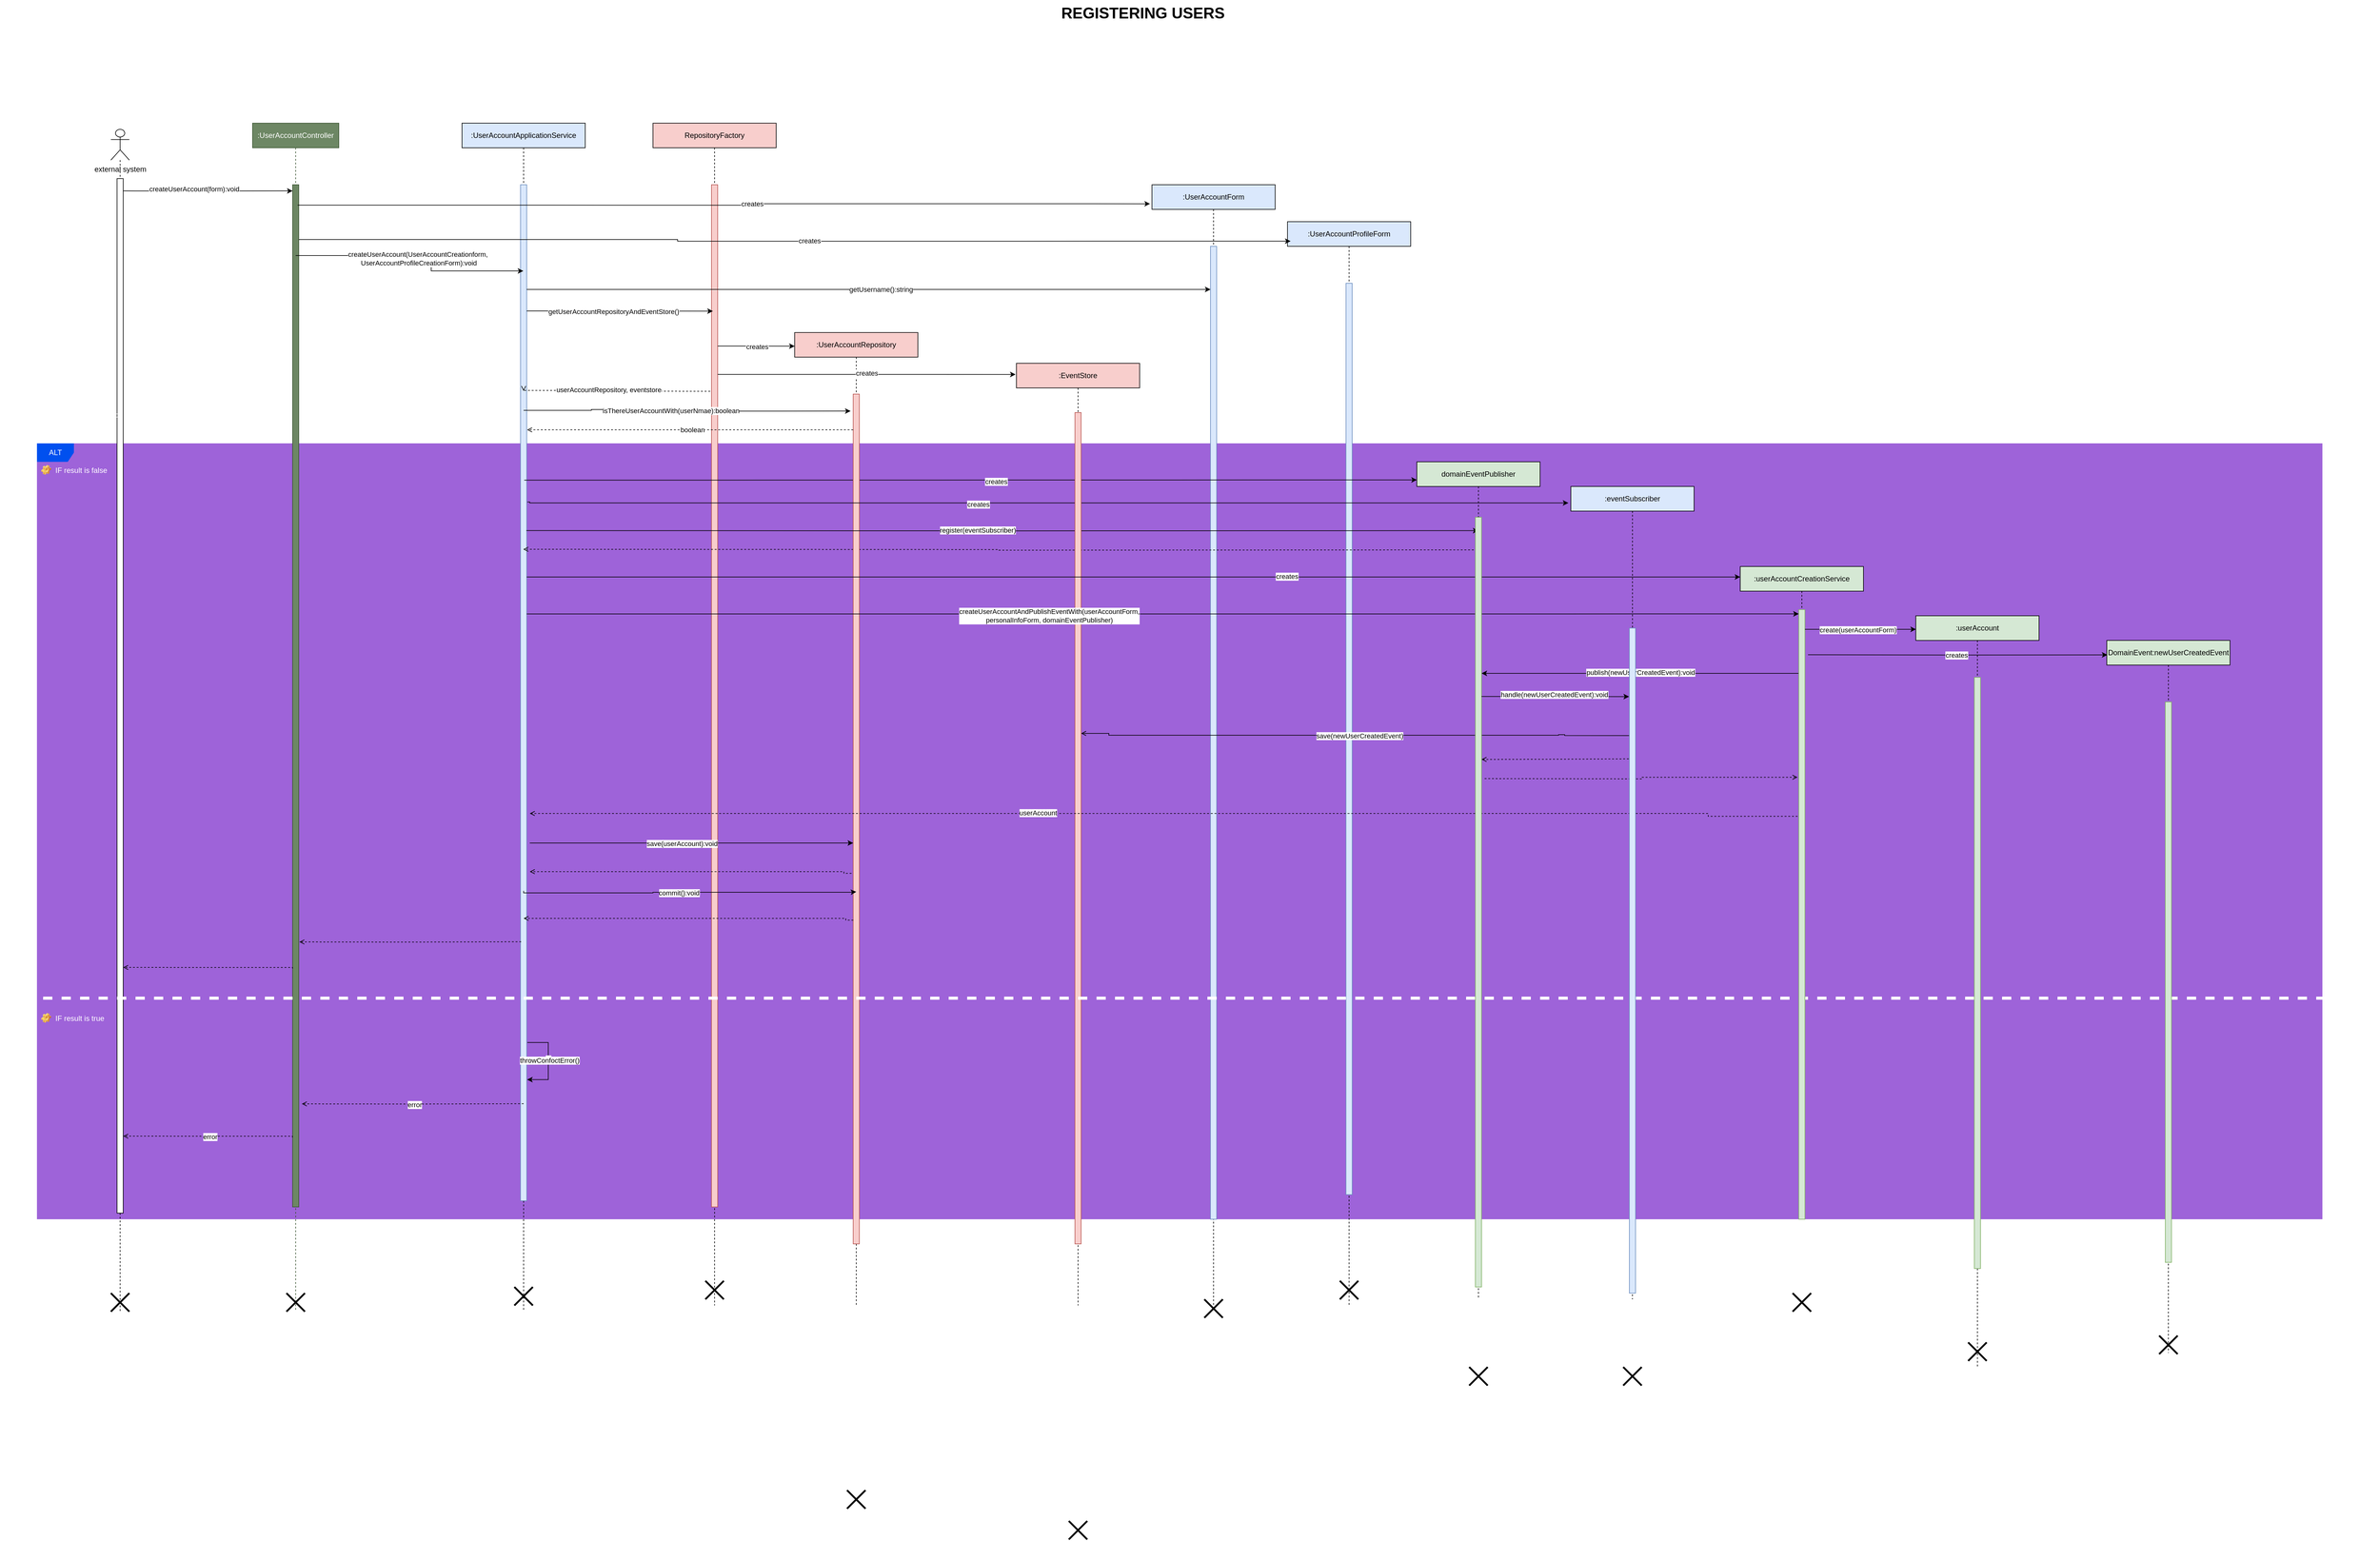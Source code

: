 <mxfile version="24.7.7">
  <diagram name="Page-1" id="2YBvvXClWsGukQMizWep">
    <mxGraphModel dx="1285" dy="1734" grid="1" gridSize="10" guides="1" tooltips="1" connect="1" arrows="1" fold="1" page="1" pageScale="1" pageWidth="850" pageHeight="1100" math="0" shadow="0">
      <root>
        <mxCell id="0" />
        <mxCell id="1" parent="0" />
        <mxCell id="EfZ5ia9oF0YRaJpPhBu--35" value="ALT" style="shape=umlFrame;whiteSpace=wrap;html=1;pointerEvents=0;fillColor=#0050ef;fontColor=#ffffff;strokeColor=none;swimlaneFillColor=#9e63d9;gradientColor=none;" vertex="1" parent="1">
          <mxGeometry x="110" y="560" width="3710" height="1260" as="geometry" />
        </mxCell>
        <mxCell id="vAnZ-FL5wsYkbNKWijkx-5" value="RepositoryFactory" style="shape=umlLifeline;perimeter=lifelinePerimeter;whiteSpace=wrap;html=1;container=1;dropTarget=0;collapsible=0;recursiveResize=0;outlineConnect=0;portConstraint=eastwest;newEdgeStyle={&quot;curved&quot;:0,&quot;rounded&quot;:0};fillColor=#f8cecc;strokeColor=#000000;" parent="1" vertex="1">
          <mxGeometry x="1110" y="40" width="200" height="1920" as="geometry" />
        </mxCell>
        <mxCell id="vAnZ-FL5wsYkbNKWijkx-6" value="" style="html=1;points=[[0,0,0,0,5],[0,1,0,0,-5],[1,0,0,0,5],[1,1,0,0,-5]];perimeter=orthogonalPerimeter;outlineConnect=0;targetShapes=umlLifeline;portConstraint=eastwest;newEdgeStyle={&quot;curved&quot;:0,&quot;rounded&quot;:0};fillColor=#f8cecc;strokeColor=#b85450;" parent="vAnZ-FL5wsYkbNKWijkx-5" vertex="1">
          <mxGeometry x="95" y="100" width="10" height="1660" as="geometry" />
        </mxCell>
        <mxCell id="t-fwkB02aY1UNHuEOvj0-25" value="" style="shape=umlDestroy;whiteSpace=wrap;html=1;strokeWidth=3;targetShapes=umlLifeline;" parent="vAnZ-FL5wsYkbNKWijkx-5" vertex="1">
          <mxGeometry x="85" y="1880" width="30" height="30" as="geometry" />
        </mxCell>
        <mxCell id="vAnZ-FL5wsYkbNKWijkx-7" value="" style="shape=umlLifeline;perimeter=lifelinePerimeter;whiteSpace=wrap;html=1;container=1;dropTarget=0;collapsible=0;recursiveResize=0;outlineConnect=0;portConstraint=eastwest;newEdgeStyle={&quot;curved&quot;:0,&quot;rounded&quot;:0};participant=umlActor;size=50;" parent="1" vertex="1">
          <mxGeometry x="230" y="50" width="30" height="1920" as="geometry" />
        </mxCell>
        <mxCell id="vAnZ-FL5wsYkbNKWijkx-8" value="" style="html=1;points=[[0,0,0,0,5],[0,1,0,0,-5],[1,0,0,0,5],[1,1,0,0,-5]];perimeter=orthogonalPerimeter;outlineConnect=0;targetShapes=umlLifeline;portConstraint=eastwest;newEdgeStyle={&quot;curved&quot;:0,&quot;rounded&quot;:0};" parent="vAnZ-FL5wsYkbNKWijkx-7" vertex="1">
          <mxGeometry x="10" y="80" width="10" height="1680" as="geometry" />
        </mxCell>
        <mxCell id="vAnZ-FL5wsYkbNKWijkx-9" value="" style="shape=umlDestroy;whiteSpace=wrap;html=1;strokeWidth=3;targetShapes=umlLifeline;" parent="vAnZ-FL5wsYkbNKWijkx-7" vertex="1">
          <mxGeometry y="1890" width="30" height="30" as="geometry" />
        </mxCell>
        <mxCell id="vAnZ-FL5wsYkbNKWijkx-10" value=":UserAccountController" style="shape=umlLifeline;perimeter=lifelinePerimeter;whiteSpace=wrap;html=1;container=1;dropTarget=0;collapsible=0;recursiveResize=0;outlineConnect=0;portConstraint=eastwest;newEdgeStyle={&quot;curved&quot;:0,&quot;rounded&quot;:0};fillColor=#6d8764;strokeColor=#3A5431;fontColor=#ffffff;" parent="1" vertex="1">
          <mxGeometry x="460" y="40" width="140" height="1930" as="geometry" />
        </mxCell>
        <mxCell id="vAnZ-FL5wsYkbNKWijkx-11" value="" style="html=1;points=[[0,0,0,0,5],[0,1,0,0,-5],[1,0,0,0,5],[1,1,0,0,-5]];perimeter=orthogonalPerimeter;outlineConnect=0;targetShapes=umlLifeline;portConstraint=eastwest;newEdgeStyle={&quot;curved&quot;:0,&quot;rounded&quot;:0};fillColor=#6d8764;strokeColor=#3A5431;fontColor=#ffffff;" parent="vAnZ-FL5wsYkbNKWijkx-10" vertex="1">
          <mxGeometry x="65" y="100" width="10" height="1660" as="geometry" />
        </mxCell>
        <mxCell id="t-fwkB02aY1UNHuEOvj0-21" value="" style="shape=umlDestroy;whiteSpace=wrap;html=1;strokeWidth=3;targetShapes=umlLifeline;" parent="vAnZ-FL5wsYkbNKWijkx-10" vertex="1">
          <mxGeometry x="55" y="1900" width="30" height="30" as="geometry" />
        </mxCell>
        <mxCell id="vAnZ-FL5wsYkbNKWijkx-12" style="edgeStyle=orthogonalEdgeStyle;rounded=0;orthogonalLoop=1;jettySize=auto;html=1;curved=0;" parent="1" edge="1">
          <mxGeometry relative="1" as="geometry">
            <Array as="points">
              <mxPoint x="270" y="150" />
              <mxPoint x="270" y="150" />
            </Array>
            <mxPoint x="250" y="150.059" as="sourcePoint" />
            <mxPoint x="525" y="150.059" as="targetPoint" />
          </mxGeometry>
        </mxCell>
        <mxCell id="vAnZ-FL5wsYkbNKWijkx-13" value="createUserAccount(form):void" style="edgeLabel;html=1;align=center;verticalAlign=middle;resizable=0;points=[];" parent="vAnZ-FL5wsYkbNKWijkx-12" connectable="0" vertex="1">
          <mxGeometry x="-0.165" y="3" relative="1" as="geometry">
            <mxPoint as="offset" />
          </mxGeometry>
        </mxCell>
        <mxCell id="vAnZ-FL5wsYkbNKWijkx-14" value="external system" style="text;html=1;align=center;verticalAlign=middle;resizable=0;points=[];autosize=1;strokeColor=none;fillColor=none;" parent="1" vertex="1">
          <mxGeometry x="190" y="100" width="110" height="30" as="geometry" />
        </mxCell>
        <mxCell id="vAnZ-FL5wsYkbNKWijkx-29" value=":UserAccountForm" style="shape=umlLifeline;perimeter=lifelinePerimeter;whiteSpace=wrap;html=1;container=1;dropTarget=0;collapsible=0;recursiveResize=0;outlineConnect=0;portConstraint=eastwest;newEdgeStyle={&quot;curved&quot;:0,&quot;rounded&quot;:0};fillColor=#dae8fc;strokeColor=#000000;" parent="1" vertex="1">
          <mxGeometry x="1920" y="140" width="200" height="1820" as="geometry" />
        </mxCell>
        <mxCell id="vAnZ-FL5wsYkbNKWijkx-30" value="" style="html=1;points=[[0,0,0,0,5],[0,1,0,0,-5],[1,0,0,0,5],[1,1,0,0,-5]];perimeter=orthogonalPerimeter;outlineConnect=0;targetShapes=umlLifeline;portConstraint=eastwest;newEdgeStyle={&quot;curved&quot;:0,&quot;rounded&quot;:0};fillColor=#dae8fc;strokeColor=#6c8ebf;" parent="vAnZ-FL5wsYkbNKWijkx-29" vertex="1">
          <mxGeometry x="95" y="100" width="10" height="1580" as="geometry" />
        </mxCell>
        <mxCell id="t-fwkB02aY1UNHuEOvj0-22" value="" style="shape=umlDestroy;whiteSpace=wrap;html=1;strokeWidth=3;targetShapes=umlLifeline;" parent="vAnZ-FL5wsYkbNKWijkx-29" vertex="1">
          <mxGeometry x="85" y="1810" width="30" height="30" as="geometry" />
        </mxCell>
        <mxCell id="vAnZ-FL5wsYkbNKWijkx-31" value=":UserAccountApplicationService" style="shape=umlLifeline;perimeter=lifelinePerimeter;whiteSpace=wrap;html=1;container=1;dropTarget=0;collapsible=0;recursiveResize=0;outlineConnect=0;portConstraint=eastwest;newEdgeStyle={&quot;curved&quot;:0,&quot;rounded&quot;:0};fillColor=#dae8fc;strokeColor=#000000;" parent="1" vertex="1">
          <mxGeometry x="800" y="40" width="200" height="1930" as="geometry" />
        </mxCell>
        <mxCell id="vAnZ-FL5wsYkbNKWijkx-32" value="" style="html=1;points=[[0,0,0,0,5],[0,1,0,0,-5],[1,0,0,0,5],[1,1,0,0,-5]];perimeter=orthogonalPerimeter;outlineConnect=0;targetShapes=umlLifeline;portConstraint=eastwest;newEdgeStyle={&quot;curved&quot;:0,&quot;rounded&quot;:0};fillColor=#dae8fc;strokeColor=#6c8ebf;" parent="vAnZ-FL5wsYkbNKWijkx-31" vertex="1">
          <mxGeometry x="95" y="100" width="10" height="1650" as="geometry" />
        </mxCell>
        <mxCell id="-0hkEy1Hxc49sj2pGJvD-28" style="edgeStyle=orthogonalEdgeStyle;rounded=0;orthogonalLoop=1;jettySize=auto;html=1;curved=0;entryX=1.064;entryY=0.828;entryDx=0;entryDy=0;entryPerimeter=0;" parent="vAnZ-FL5wsYkbNKWijkx-31" edge="1">
          <mxGeometry relative="1" as="geometry">
            <Array as="points">
              <mxPoint x="140" y="1493" />
              <mxPoint x="140" y="1553" />
            </Array>
            <mxPoint x="106" y="1493" as="sourcePoint" />
            <mxPoint x="105.64" y="1553.2" as="targetPoint" />
          </mxGeometry>
        </mxCell>
        <mxCell id="-0hkEy1Hxc49sj2pGJvD-29" value="th" style="edgeLabel;html=1;align=center;verticalAlign=middle;resizable=0;points=[];" parent="-0hkEy1Hxc49sj2pGJvD-28" connectable="0" vertex="1">
          <mxGeometry x="-0.051" relative="1" as="geometry">
            <mxPoint as="offset" />
          </mxGeometry>
        </mxCell>
        <mxCell id="-0hkEy1Hxc49sj2pGJvD-30" value="throwConfoctError()" style="edgeLabel;html=1;align=center;verticalAlign=middle;resizable=0;points=[];" parent="-0hkEy1Hxc49sj2pGJvD-28" connectable="0" vertex="1">
          <mxGeometry x="-0.025" y="2" relative="1" as="geometry">
            <mxPoint as="offset" />
          </mxGeometry>
        </mxCell>
        <mxCell id="t-fwkB02aY1UNHuEOvj0-26" value="" style="shape=umlDestroy;whiteSpace=wrap;html=1;strokeWidth=3;targetShapes=umlLifeline;" parent="vAnZ-FL5wsYkbNKWijkx-31" vertex="1">
          <mxGeometry x="85" y="1890" width="30" height="30" as="geometry" />
        </mxCell>
        <mxCell id="YY9x1Kv6m4PW0GLoKf8L-1" style="edgeStyle=orthogonalEdgeStyle;rounded=0;orthogonalLoop=1;jettySize=auto;html=1;curved=0;entryX=-0.016;entryY=0.017;entryDx=0;entryDy=0;entryPerimeter=0;exitX=0.523;exitY=0.069;exitDx=0;exitDy=0;exitPerimeter=0;" parent="1" source="vAnZ-FL5wsYkbNKWijkx-10" target="vAnZ-FL5wsYkbNKWijkx-29" edge="1">
          <mxGeometry relative="1" as="geometry">
            <Array as="points" />
          </mxGeometry>
        </mxCell>
        <mxCell id="YY9x1Kv6m4PW0GLoKf8L-2" value="creates" style="edgeLabel;html=1;align=center;verticalAlign=middle;resizable=0;points=[];" parent="YY9x1Kv6m4PW0GLoKf8L-1" connectable="0" vertex="1">
          <mxGeometry x="0.068" relative="1" as="geometry">
            <mxPoint as="offset" />
          </mxGeometry>
        </mxCell>
        <mxCell id="YY9x1Kv6m4PW0GLoKf8L-26" value=":UserAccountProfileForm" style="shape=umlLifeline;perimeter=lifelinePerimeter;whiteSpace=wrap;html=1;container=1;dropTarget=0;collapsible=0;recursiveResize=0;outlineConnect=0;portConstraint=eastwest;newEdgeStyle={&quot;curved&quot;:0,&quot;rounded&quot;:0};fillColor=#dae8fc;strokeColor=#000000;" parent="1" vertex="1">
          <mxGeometry x="2140" y="200" width="200" height="1760" as="geometry" />
        </mxCell>
        <mxCell id="YY9x1Kv6m4PW0GLoKf8L-27" value="" style="html=1;points=[[0,0,0,0,5],[0,1,0,0,-5],[1,0,0,0,5],[1,1,0,0,-5]];perimeter=orthogonalPerimeter;outlineConnect=0;targetShapes=umlLifeline;portConstraint=eastwest;newEdgeStyle={&quot;curved&quot;:0,&quot;rounded&quot;:0};fillColor=#dae8fc;strokeColor=#6c8ebf;" parent="YY9x1Kv6m4PW0GLoKf8L-26" vertex="1">
          <mxGeometry x="95" y="100" width="10" height="1480" as="geometry" />
        </mxCell>
        <mxCell id="t-fwkB02aY1UNHuEOvj0-27" value="" style="shape=umlDestroy;whiteSpace=wrap;html=1;strokeWidth=3;targetShapes=umlLifeline;" parent="YY9x1Kv6m4PW0GLoKf8L-26" vertex="1">
          <mxGeometry x="85" y="1720" width="30" height="30" as="geometry" />
        </mxCell>
        <mxCell id="vAnZ-FL5wsYkbNKWijkx-17" style="edgeStyle=orthogonalEdgeStyle;rounded=0;orthogonalLoop=1;jettySize=auto;html=1;curved=0;" parent="1" source="vAnZ-FL5wsYkbNKWijkx-10" target="vAnZ-FL5wsYkbNKWijkx-31" edge="1">
          <mxGeometry relative="1" as="geometry">
            <mxPoint x="590" y="254.5" as="sourcePoint" />
            <mxPoint x="840" y="254.5" as="targetPoint" />
            <Array as="points">
              <mxPoint x="750" y="255" />
              <mxPoint x="750" y="280" />
            </Array>
          </mxGeometry>
        </mxCell>
        <mxCell id="vAnZ-FL5wsYkbNKWijkx-18" value="Text" style="edgeLabel;html=1;align=center;verticalAlign=middle;resizable=0;points=[];" parent="vAnZ-FL5wsYkbNKWijkx-17" connectable="0" vertex="1">
          <mxGeometry x="-0.015" y="-2" relative="1" as="geometry">
            <mxPoint y="1" as="offset" />
          </mxGeometry>
        </mxCell>
        <mxCell id="vAnZ-FL5wsYkbNKWijkx-19" value="createUserAccount(UserAccountCreationform,&lt;div&gt;&amp;nbsp;UserAccountProfileCreationForm):void&lt;/div&gt;" style="edgeLabel;html=1;align=center;verticalAlign=middle;resizable=0;points=[];" parent="vAnZ-FL5wsYkbNKWijkx-17" connectable="0" vertex="1">
          <mxGeometry y="-5" relative="1" as="geometry">
            <mxPoint as="offset" />
          </mxGeometry>
        </mxCell>
        <mxCell id="vAnZ-FL5wsYkbNKWijkx-22" style="edgeStyle=orthogonalEdgeStyle;rounded=0;orthogonalLoop=1;jettySize=auto;html=1;curved=0;dashed=1;endArrow=open;endFill=0;exitX=-0.214;exitY=0.202;exitDx=0;exitDy=0;exitPerimeter=0;" parent="1" source="vAnZ-FL5wsYkbNKWijkx-6" edge="1">
          <mxGeometry relative="1" as="geometry">
            <mxPoint x="2012.18" y="475.14" as="sourcePoint" />
            <mxPoint x="900" y="475" as="targetPoint" />
            <Array as="points">
              <mxPoint x="1065" y="475" />
              <mxPoint x="900" y="474" />
            </Array>
          </mxGeometry>
        </mxCell>
        <mxCell id="YY9x1Kv6m4PW0GLoKf8L-8" value="userAccountRepository, eventstore" style="edgeLabel;html=1;align=center;verticalAlign=middle;resizable=0;points=[];" parent="vAnZ-FL5wsYkbNKWijkx-22" connectable="0" vertex="1">
          <mxGeometry x="-0.075" y="-1" relative="1" as="geometry">
            <mxPoint x="-25" as="offset" />
          </mxGeometry>
        </mxCell>
        <mxCell id="YY9x1Kv6m4PW0GLoKf8L-28" style="edgeStyle=orthogonalEdgeStyle;rounded=0;orthogonalLoop=1;jettySize=auto;html=1;curved=0;entryX=0.025;entryY=0.018;entryDx=0;entryDy=0;entryPerimeter=0;" parent="1" source="vAnZ-FL5wsYkbNKWijkx-11" target="YY9x1Kv6m4PW0GLoKf8L-26" edge="1">
          <mxGeometry relative="1" as="geometry">
            <Array as="points">
              <mxPoint x="1150" y="229" />
            </Array>
            <mxPoint x="1890" y="230" as="targetPoint" />
          </mxGeometry>
        </mxCell>
        <mxCell id="YY9x1Kv6m4PW0GLoKf8L-29" value="creates" style="edgeLabel;html=1;align=center;verticalAlign=middle;resizable=0;points=[];" parent="YY9x1Kv6m4PW0GLoKf8L-28" connectable="0" vertex="1">
          <mxGeometry x="-0.007" y="1" relative="1" as="geometry">
            <mxPoint x="31" as="offset" />
          </mxGeometry>
        </mxCell>
        <mxCell id="YY9x1Kv6m4PW0GLoKf8L-43" style="edgeStyle=orthogonalEdgeStyle;rounded=0;orthogonalLoop=1;jettySize=auto;html=1;curved=0;exitX=0.6;exitY=0.272;exitDx=0;exitDy=0;exitPerimeter=0;entryX=0;entryY=0.014;entryDx=0;entryDy=0;entryPerimeter=0;" parent="1" edge="1">
          <mxGeometry relative="1" as="geometry">
            <Array as="points">
              <mxPoint x="902" y="620" />
            </Array>
            <mxPoint x="2350.0" y="619.32" as="targetPoint" />
            <mxPoint x="901" y="619.8" as="sourcePoint" />
          </mxGeometry>
        </mxCell>
        <mxCell id="YY9x1Kv6m4PW0GLoKf8L-47" value="creates" style="edgeLabel;html=1;align=center;verticalAlign=middle;resizable=0;points=[];" parent="YY9x1Kv6m4PW0GLoKf8L-43" connectable="0" vertex="1">
          <mxGeometry x="0.058" y="-2" relative="1" as="geometry">
            <mxPoint x="-1" as="offset" />
          </mxGeometry>
        </mxCell>
        <mxCell id="YY9x1Kv6m4PW0GLoKf8L-57" value="&lt;b&gt;&lt;font style=&quot;font-size: 25px;&quot;&gt;REGISTERING USERS&lt;/font&gt;&lt;/b&gt;" style="text;html=1;align=center;verticalAlign=middle;resizable=0;points=[];autosize=1;strokeColor=none;fillColor=none;" parent="1" vertex="1">
          <mxGeometry x="1760" y="-160" width="290" height="40" as="geometry" />
        </mxCell>
        <mxCell id="-0hkEy1Hxc49sj2pGJvD-4" style="edgeStyle=orthogonalEdgeStyle;rounded=0;orthogonalLoop=1;jettySize=auto;html=1;curved=0;dashed=1;endArrow=open;endFill=0;exitX=-0.274;exitY=0.032;exitDx=0;exitDy=0;exitPerimeter=0;" parent="1" edge="1">
          <mxGeometry relative="1" as="geometry">
            <mxPoint x="899.5" y="732" as="targetPoint" />
            <Array as="points" />
            <mxPoint x="2442.26" y="732.96" as="sourcePoint" />
          </mxGeometry>
        </mxCell>
        <mxCell id="-0hkEy1Hxc49sj2pGJvD-7" value=":UserAccountRepository" style="shape=umlLifeline;perimeter=lifelinePerimeter;whiteSpace=wrap;html=1;container=1;dropTarget=0;collapsible=0;recursiveResize=0;outlineConnect=0;portConstraint=eastwest;newEdgeStyle={&quot;curved&quot;:0,&quot;rounded&quot;:0};fillColor=#f8cecc;strokeColor=#000000;" parent="1" vertex="1">
          <mxGeometry x="1340" y="380" width="200" height="1580" as="geometry" />
        </mxCell>
        <mxCell id="-0hkEy1Hxc49sj2pGJvD-8" value="" style="html=1;points=[[0,0,0,0,5],[0,1,0,0,-5],[1,0,0,0,5],[1,1,0,0,-5]];perimeter=orthogonalPerimeter;outlineConnect=0;targetShapes=umlLifeline;portConstraint=eastwest;newEdgeStyle={&quot;curved&quot;:0,&quot;rounded&quot;:0};fillColor=#f8cecc;strokeColor=#b85450;" parent="-0hkEy1Hxc49sj2pGJvD-7" vertex="1">
          <mxGeometry x="95" y="100" width="10" height="1380" as="geometry" />
        </mxCell>
        <mxCell id="t-fwkB02aY1UNHuEOvj0-24" value="" style="shape=umlDestroy;whiteSpace=wrap;html=1;strokeWidth=3;targetShapes=umlLifeline;" parent="-0hkEy1Hxc49sj2pGJvD-7" vertex="1">
          <mxGeometry x="85" y="1880" width="30" height="30" as="geometry" />
        </mxCell>
        <mxCell id="-0hkEy1Hxc49sj2pGJvD-9" style="edgeStyle=orthogonalEdgeStyle;rounded=0;orthogonalLoop=1;jettySize=auto;html=1;curved=0;exitX=1.5;exitY=0.618;exitDx=0;exitDy=0;exitPerimeter=0;" parent="1" edge="1">
          <mxGeometry relative="1" as="geometry">
            <mxPoint x="910" y="1209" as="sourcePoint" />
            <mxPoint x="1435" y="1209" as="targetPoint" />
            <Array as="points">
              <mxPoint x="1435" y="1209" />
            </Array>
          </mxGeometry>
        </mxCell>
        <mxCell id="-0hkEy1Hxc49sj2pGJvD-10" value="save(userAccount):void" style="edgeLabel;html=1;align=center;verticalAlign=middle;resizable=0;points=[];" parent="-0hkEy1Hxc49sj2pGJvD-9" connectable="0" vertex="1">
          <mxGeometry x="-0.059" y="-1" relative="1" as="geometry">
            <mxPoint as="offset" />
          </mxGeometry>
        </mxCell>
        <mxCell id="-0hkEy1Hxc49sj2pGJvD-19" style="edgeStyle=orthogonalEdgeStyle;rounded=0;orthogonalLoop=1;jettySize=auto;html=1;curved=0;entryX=1.5;entryY=0.57;entryDx=0;entryDy=0;entryPerimeter=0;dashed=1;endArrow=open;endFill=0;exitX=-0.274;exitY=0.539;exitDx=0;exitDy=0;exitPerimeter=0;" parent="1" edge="1">
          <mxGeometry relative="1" as="geometry">
            <mxPoint x="1432.26" y="1258.25" as="sourcePoint" />
            <mxPoint x="910" y="1255.5" as="targetPoint" />
            <Array as="points">
              <mxPoint x="1420" y="1258" />
              <mxPoint x="1420" y="1256" />
            </Array>
          </mxGeometry>
        </mxCell>
        <mxCell id="-0hkEy1Hxc49sj2pGJvD-20" style="edgeStyle=orthogonalEdgeStyle;rounded=0;orthogonalLoop=1;jettySize=auto;html=1;curved=0;entryX=0.5;entryY=0.647;entryDx=0;entryDy=0;entryPerimeter=0;exitX=1.5;exitY=0.697;exitDx=0;exitDy=0;exitPerimeter=0;" parent="1" edge="1">
          <mxGeometry relative="1" as="geometry">
            <mxPoint x="900" y="1286.8" as="sourcePoint" />
            <mxPoint x="1440" y="1288.25" as="targetPoint" />
            <Array as="points">
              <mxPoint x="900" y="1290" />
              <mxPoint x="1110" y="1290" />
              <mxPoint x="1110" y="1289" />
              <mxPoint x="1430" y="1289" />
            </Array>
          </mxGeometry>
        </mxCell>
        <mxCell id="-0hkEy1Hxc49sj2pGJvD-21" value="commit():void" style="edgeLabel;html=1;align=center;verticalAlign=middle;resizable=0;points=[];" parent="-0hkEy1Hxc49sj2pGJvD-20" connectable="0" vertex="1">
          <mxGeometry x="-0.059" y="-1" relative="1" as="geometry">
            <mxPoint as="offset" />
          </mxGeometry>
        </mxCell>
        <mxCell id="-0hkEy1Hxc49sj2pGJvD-24" style="edgeStyle=orthogonalEdgeStyle;rounded=0;orthogonalLoop=1;jettySize=auto;html=1;curved=0;entryX=1;entryY=0.497;entryDx=0;entryDy=0;entryPerimeter=0;dashed=1;endArrow=open;endFill=0;exitX=-0.024;exitY=0.879;exitDx=0;exitDy=0;exitPerimeter=0;" parent="1" edge="1">
          <mxGeometry relative="1" as="geometry">
            <mxPoint x="524.76" y="1687.14" as="sourcePoint" />
            <mxPoint x="250" y="1685.05" as="targetPoint" />
            <Array as="points">
              <mxPoint x="525" y="1685" />
            </Array>
          </mxGeometry>
        </mxCell>
        <mxCell id="-0hkEy1Hxc49sj2pGJvD-26" value="error" style="edgeLabel;html=1;align=center;verticalAlign=middle;resizable=0;points=[];" parent="-0hkEy1Hxc49sj2pGJvD-24" connectable="0" vertex="1">
          <mxGeometry x="-0.009" y="1" relative="1" as="geometry">
            <mxPoint x="1" as="offset" />
          </mxGeometry>
        </mxCell>
        <mxCell id="YY9x1Kv6m4PW0GLoKf8L-3" style="edgeStyle=orthogonalEdgeStyle;rounded=0;orthogonalLoop=1;jettySize=auto;html=1;curved=0;exitX=0.5;exitY=0.139;exitDx=0;exitDy=0;exitPerimeter=0;entryX=0.36;entryY=0.052;entryDx=0;entryDy=0;entryPerimeter=0;" parent="1" edge="1">
          <mxGeometry relative="1" as="geometry">
            <mxPoint x="900" y="506.35" as="sourcePoint" />
            <mxPoint x="1430.76" y="507.56" as="targetPoint" />
            <Array as="points">
              <mxPoint x="1010" y="506" />
              <mxPoint x="1010" y="505" />
              <mxPoint x="1030" y="505" />
              <mxPoint x="1030" y="508" />
            </Array>
          </mxGeometry>
        </mxCell>
        <mxCell id="YY9x1Kv6m4PW0GLoKf8L-4" value="isThereUserAccountWith(userNmae):boolean" style="edgeLabel;html=1;align=center;verticalAlign=middle;resizable=0;points=[];" parent="YY9x1Kv6m4PW0GLoKf8L-3" connectable="0" vertex="1">
          <mxGeometry x="-0.145" y="1" relative="1" as="geometry">
            <mxPoint x="14" as="offset" />
          </mxGeometry>
        </mxCell>
        <mxCell id="t-fwkB02aY1UNHuEOvj0-5" style="edgeStyle=orthogonalEdgeStyle;rounded=0;orthogonalLoop=1;jettySize=auto;html=1;curved=0;entryX=0.5;entryY=0.716;entryDx=0;entryDy=0;entryPerimeter=0;dashed=1;endArrow=open;endFill=0;exitX=-0.274;exitY=0.539;exitDx=0;exitDy=0;exitPerimeter=0;" parent="1" edge="1">
          <mxGeometry relative="1" as="geometry">
            <mxPoint x="1435.26" y="1334.25" as="sourcePoint" />
            <mxPoint x="900" y="1331.4" as="targetPoint" />
            <Array as="points">
              <mxPoint x="1423" y="1334" />
              <mxPoint x="1423" y="1331" />
            </Array>
          </mxGeometry>
        </mxCell>
        <mxCell id="t-fwkB02aY1UNHuEOvj0-6" style="edgeStyle=orthogonalEdgeStyle;rounded=0;orthogonalLoop=1;jettySize=auto;html=1;curved=0;entryX=1.5;entryY=0.854;entryDx=0;entryDy=0;entryPerimeter=0;dashed=1;endArrow=open;endFill=0;exitX=0.5;exitY=0.859;exitDx=0;exitDy=0;exitPerimeter=0;" parent="1" edge="1">
          <mxGeometry relative="1" as="geometry">
            <mxPoint x="900" y="1632.35" as="sourcePoint" />
            <mxPoint x="540" y="1632.64" as="targetPoint" />
            <Array as="points" />
          </mxGeometry>
        </mxCell>
        <mxCell id="t-fwkB02aY1UNHuEOvj0-7" value="error" style="edgeLabel;html=1;align=center;verticalAlign=middle;resizable=0;points=[];" parent="t-fwkB02aY1UNHuEOvj0-6" connectable="0" vertex="1">
          <mxGeometry x="-0.009" y="1" relative="1" as="geometry">
            <mxPoint x="1" as="offset" />
          </mxGeometry>
        </mxCell>
        <mxCell id="YY9x1Kv6m4PW0GLoKf8L-46" style="edgeStyle=orthogonalEdgeStyle;rounded=0;orthogonalLoop=1;jettySize=auto;html=1;curved=0;entryX=-0.02;entryY=0.015;entryDx=0;entryDy=0;entryPerimeter=0;exitX=1.1;exitY=0.308;exitDx=0;exitDy=0;exitPerimeter=0;" parent="1" edge="1">
          <mxGeometry relative="1" as="geometry">
            <mxPoint x="906" y="655.2" as="sourcePoint" />
            <mxPoint x="2596.0" y="656.8" as="targetPoint" />
            <Array as="points">
              <mxPoint x="910" y="655" />
              <mxPoint x="910" y="657" />
            </Array>
          </mxGeometry>
        </mxCell>
        <mxCell id="YY9x1Kv6m4PW0GLoKf8L-48" value="creates" style="edgeLabel;html=1;align=center;verticalAlign=middle;resizable=0;points=[];" parent="YY9x1Kv6m4PW0GLoKf8L-46" connectable="0" vertex="1">
          <mxGeometry x="-0.133" y="-2" relative="1" as="geometry">
            <mxPoint as="offset" />
          </mxGeometry>
        </mxCell>
        <mxCell id="YY9x1Kv6m4PW0GLoKf8L-49" style="edgeStyle=orthogonalEdgeStyle;rounded=0;orthogonalLoop=1;jettySize=auto;html=1;curved=0;entryX=0.5;entryY=0.017;entryDx=0;entryDy=0;entryPerimeter=0;exitX=0.942;exitY=0.224;exitDx=0;exitDy=0;exitPerimeter=0;" parent="1" edge="1">
          <mxGeometry relative="1" as="geometry">
            <mxPoint x="904.42" y="701.6" as="sourcePoint" />
            <mxPoint x="2450" y="701.76" as="targetPoint" />
            <Array as="points" />
          </mxGeometry>
        </mxCell>
        <mxCell id="YY9x1Kv6m4PW0GLoKf8L-50" value="register(eventSubscriber)" style="edgeLabel;html=1;align=center;verticalAlign=middle;resizable=0;points=[];" parent="YY9x1Kv6m4PW0GLoKf8L-49" connectable="0" vertex="1">
          <mxGeometry x="-0.053" y="1" relative="1" as="geometry">
            <mxPoint as="offset" />
          </mxGeometry>
        </mxCell>
        <mxCell id="t-fwkB02aY1UNHuEOvj0-10" value=":EventStore" style="shape=umlLifeline;perimeter=lifelinePerimeter;whiteSpace=wrap;html=1;container=1;dropTarget=0;collapsible=0;recursiveResize=0;outlineConnect=0;portConstraint=eastwest;newEdgeStyle={&quot;curved&quot;:0,&quot;rounded&quot;:0};fillColor=#f8cecc;strokeColor=#000000;" parent="1" vertex="1">
          <mxGeometry x="1700" y="430" width="200" height="1530" as="geometry" />
        </mxCell>
        <mxCell id="t-fwkB02aY1UNHuEOvj0-11" value="" style="html=1;points=[[0,0,0,0,5],[0,1,0,0,-5],[1,0,0,0,5],[1,1,0,0,-5]];perimeter=orthogonalPerimeter;outlineConnect=0;targetShapes=umlLifeline;portConstraint=eastwest;newEdgeStyle={&quot;curved&quot;:0,&quot;rounded&quot;:0};fillColor=#f8cecc;strokeColor=#b85450;" parent="t-fwkB02aY1UNHuEOvj0-10" vertex="1">
          <mxGeometry x="95" y="80" width="10" height="1350" as="geometry" />
        </mxCell>
        <mxCell id="t-fwkB02aY1UNHuEOvj0-23" value="" style="shape=umlDestroy;whiteSpace=wrap;html=1;strokeWidth=3;targetShapes=umlLifeline;" parent="t-fwkB02aY1UNHuEOvj0-10" vertex="1">
          <mxGeometry x="85" y="1880" width="30" height="30" as="geometry" />
        </mxCell>
        <mxCell id="vAnZ-FL5wsYkbNKWijkx-20" style="edgeStyle=orthogonalEdgeStyle;rounded=0;orthogonalLoop=1;jettySize=auto;html=1;curved=0;" parent="1" source="vAnZ-FL5wsYkbNKWijkx-32" target="vAnZ-FL5wsYkbNKWijkx-30" edge="1">
          <mxGeometry relative="1" as="geometry">
            <Array as="points">
              <mxPoint x="1030" y="310" />
              <mxPoint x="1030" y="310" />
            </Array>
          </mxGeometry>
        </mxCell>
        <mxCell id="vAnZ-FL5wsYkbNKWijkx-21" value="getUsername():string" style="edgeLabel;html=1;align=center;verticalAlign=middle;resizable=0;points=[];" parent="vAnZ-FL5wsYkbNKWijkx-20" connectable="0" vertex="1">
          <mxGeometry x="0.035" relative="1" as="geometry">
            <mxPoint as="offset" />
          </mxGeometry>
        </mxCell>
        <mxCell id="vAnZ-FL5wsYkbNKWijkx-35" style="edgeStyle=orthogonalEdgeStyle;rounded=0;orthogonalLoop=1;jettySize=auto;html=1;curved=0;dashed=1;endArrow=open;endFill=0;exitX=-0.2;exitY=0.359;exitDx=0;exitDy=0;exitPerimeter=0;" parent="1" edge="1">
          <mxGeometry relative="1" as="geometry">
            <mxPoint x="910" y="1161" as="targetPoint" />
            <Array as="points">
              <mxPoint x="2823" y="1166" />
              <mxPoint x="2823" y="1161" />
              <mxPoint x="910" y="1161" />
            </Array>
            <mxPoint x="2968" y="1165.64" as="sourcePoint" />
          </mxGeometry>
        </mxCell>
        <mxCell id="EfZ5ia9oF0YRaJpPhBu--32" value="userAccount" style="edgeLabel;html=1;align=center;verticalAlign=middle;resizable=0;points=[];" vertex="1" connectable="0" parent="vAnZ-FL5wsYkbNKWijkx-35">
          <mxGeometry x="0.2" y="-1" relative="1" as="geometry">
            <mxPoint as="offset" />
          </mxGeometry>
        </mxCell>
        <mxCell id="t-fwkB02aY1UNHuEOvj0-17" style="edgeStyle=orthogonalEdgeStyle;rounded=0;orthogonalLoop=1;jettySize=auto;html=1;curved=0;entryX=1.5;entryY=0.854;entryDx=0;entryDy=0;entryPerimeter=0;dashed=1;endArrow=open;endFill=0;exitX=0.5;exitY=0.859;exitDx=0;exitDy=0;exitPerimeter=0;" parent="1" edge="1">
          <mxGeometry relative="1" as="geometry">
            <mxPoint x="896" y="1369.35" as="sourcePoint" />
            <mxPoint x="536" y="1369.64" as="targetPoint" />
            <Array as="points" />
          </mxGeometry>
        </mxCell>
        <mxCell id="t-fwkB02aY1UNHuEOvj0-19" style="edgeStyle=orthogonalEdgeStyle;rounded=0;orthogonalLoop=1;jettySize=auto;html=1;curved=0;entryX=1;entryY=0.497;entryDx=0;entryDy=0;entryPerimeter=0;dashed=1;endArrow=open;endFill=0;exitX=-0.024;exitY=0.879;exitDx=0;exitDy=0;exitPerimeter=0;" parent="1" edge="1">
          <mxGeometry relative="1" as="geometry">
            <mxPoint x="525" y="1413" as="sourcePoint" />
            <mxPoint x="250" y="1411.05" as="targetPoint" />
            <Array as="points">
              <mxPoint x="525" y="1411" />
            </Array>
          </mxGeometry>
        </mxCell>
        <mxCell id="EfZ5ia9oF0YRaJpPhBu--5" style="edgeStyle=orthogonalEdgeStyle;rounded=0;orthogonalLoop=1;jettySize=auto;html=1;curved=0;entryX=0;entryY=0.016;entryDx=0;entryDy=0;entryPerimeter=0;" edge="1" parent="1" source="vAnZ-FL5wsYkbNKWijkx-32" target="EfZ5ia9oF0YRaJpPhBu--2">
          <mxGeometry relative="1" as="geometry">
            <Array as="points">
              <mxPoint x="2120" y="777" />
              <mxPoint x="2120" y="777" />
            </Array>
          </mxGeometry>
        </mxCell>
        <mxCell id="EfZ5ia9oF0YRaJpPhBu--6" value="creates" style="edgeLabel;html=1;align=center;verticalAlign=middle;resizable=0;points=[];" vertex="1" connectable="0" parent="EfZ5ia9oF0YRaJpPhBu--5">
          <mxGeometry x="0.253" y="1" relative="1" as="geometry">
            <mxPoint as="offset" />
          </mxGeometry>
        </mxCell>
        <mxCell id="EfZ5ia9oF0YRaJpPhBu--12" style="edgeStyle=orthogonalEdgeStyle;rounded=0;orthogonalLoop=1;jettySize=auto;html=1;curved=0;entryX=0;entryY=0.027;entryDx=0;entryDy=0;entryPerimeter=0;" edge="1" parent="1">
          <mxGeometry relative="1" as="geometry">
            <mxPoint x="905" y="837" as="sourcePoint" />
            <mxPoint x="2970" y="836.92" as="targetPoint" />
            <Array as="points">
              <mxPoint x="1380" y="837" />
              <mxPoint x="1380" y="837" />
            </Array>
          </mxGeometry>
        </mxCell>
        <mxCell id="EfZ5ia9oF0YRaJpPhBu--13" value="createUserAccountAndPublishEventWith(userAccountForm,&lt;div&gt;personalInfoForm, domainEventPublisher)&lt;/div&gt;" style="edgeLabel;html=1;align=center;verticalAlign=middle;resizable=0;points=[];" vertex="1" connectable="0" parent="EfZ5ia9oF0YRaJpPhBu--12">
          <mxGeometry x="-0.179" y="-3" relative="1" as="geometry">
            <mxPoint as="offset" />
          </mxGeometry>
        </mxCell>
        <mxCell id="-0hkEy1Hxc49sj2pGJvD-5" style="edgeStyle=orthogonalEdgeStyle;rounded=0;orthogonalLoop=1;jettySize=auto;html=1;curved=0;endArrow=open;endFill=0;exitX=0.5;exitY=0.193;exitDx=0;exitDy=0;exitPerimeter=0;" parent="1" edge="1">
          <mxGeometry relative="1" as="geometry">
            <mxPoint x="2700" y="1034.44" as="sourcePoint" />
            <mxPoint x="1805" y="1031" as="targetPoint" />
            <Array as="points">
              <mxPoint x="2590" y="1034" />
              <mxPoint x="2590" y="1033" />
              <mxPoint x="2580" y="1033" />
              <mxPoint x="2580" y="1034" />
              <mxPoint x="1850" y="1034" />
              <mxPoint x="1850" y="1031" />
            </Array>
          </mxGeometry>
        </mxCell>
        <mxCell id="t-fwkB02aY1UNHuEOvj0-13" value="save(newUserCreatedEvent)" style="edgeLabel;html=1;align=center;verticalAlign=middle;resizable=0;points=[];" parent="-0hkEy1Hxc49sj2pGJvD-5" connectable="0" vertex="1">
          <mxGeometry x="-0.009" y="1" relative="1" as="geometry">
            <mxPoint as="offset" />
          </mxGeometry>
        </mxCell>
        <mxCell id="EfZ5ia9oF0YRaJpPhBu--18" style="edgeStyle=orthogonalEdgeStyle;rounded=0;orthogonalLoop=1;jettySize=auto;html=1;curved=0;entryX=0.486;entryY=0.159;entryDx=0;entryDy=0;entryPerimeter=0;" edge="1" parent="1" source="vAnZ-FL5wsYkbNKWijkx-32" target="vAnZ-FL5wsYkbNKWijkx-5">
          <mxGeometry relative="1" as="geometry">
            <Array as="points">
              <mxPoint x="950" y="345" />
              <mxPoint x="950" y="345" />
            </Array>
          </mxGeometry>
        </mxCell>
        <mxCell id="EfZ5ia9oF0YRaJpPhBu--19" value="getUserAccountRepositoryAndEventStore()" style="edgeLabel;html=1;align=center;verticalAlign=middle;resizable=0;points=[];" vertex="1" connectable="0" parent="EfZ5ia9oF0YRaJpPhBu--18">
          <mxGeometry x="-0.078" y="-1" relative="1" as="geometry">
            <mxPoint x="1" as="offset" />
          </mxGeometry>
        </mxCell>
        <mxCell id="EfZ5ia9oF0YRaJpPhBu--20" style="edgeStyle=orthogonalEdgeStyle;rounded=0;orthogonalLoop=1;jettySize=auto;html=1;curved=0;entryX=0;entryY=0.014;entryDx=0;entryDy=0;entryPerimeter=0;" edge="1" parent="1" source="vAnZ-FL5wsYkbNKWijkx-6" target="-0hkEy1Hxc49sj2pGJvD-7">
          <mxGeometry relative="1" as="geometry">
            <Array as="points">
              <mxPoint x="1250" y="402" />
              <mxPoint x="1250" y="402" />
            </Array>
          </mxGeometry>
        </mxCell>
        <mxCell id="EfZ5ia9oF0YRaJpPhBu--21" value="creates" style="edgeLabel;html=1;align=center;verticalAlign=middle;resizable=0;points=[];" vertex="1" connectable="0" parent="EfZ5ia9oF0YRaJpPhBu--20">
          <mxGeometry x="0.04" y="-1" relative="1" as="geometry">
            <mxPoint x="-1" as="offset" />
          </mxGeometry>
        </mxCell>
        <mxCell id="EfZ5ia9oF0YRaJpPhBu--22" style="edgeStyle=orthogonalEdgeStyle;rounded=0;orthogonalLoop=1;jettySize=auto;html=1;curved=0;entryX=-0.007;entryY=0.019;entryDx=0;entryDy=0;entryPerimeter=0;" edge="1" parent="1">
          <mxGeometry relative="1" as="geometry">
            <mxPoint x="1215" y="448" as="sourcePoint" />
            <mxPoint x="1698.6" y="448.07" as="targetPoint" />
            <Array as="points">
              <mxPoint x="1320" y="448" />
              <mxPoint x="1320" y="448" />
            </Array>
          </mxGeometry>
        </mxCell>
        <mxCell id="EfZ5ia9oF0YRaJpPhBu--23" value="creates" style="edgeLabel;html=1;align=center;verticalAlign=middle;resizable=0;points=[];" vertex="1" connectable="0" parent="EfZ5ia9oF0YRaJpPhBu--22">
          <mxGeometry x="-0.004" y="2" relative="1" as="geometry">
            <mxPoint x="1" as="offset" />
          </mxGeometry>
        </mxCell>
        <mxCell id="EfZ5ia9oF0YRaJpPhBu--24" style="edgeStyle=orthogonalEdgeStyle;rounded=0;orthogonalLoop=1;jettySize=auto;html=1;curved=0;entryX=1.071;entryY=0.257;entryDx=0;entryDy=0;entryPerimeter=0;endArrow=open;endFill=0;dashed=1;" edge="1" parent="1">
          <mxGeometry relative="1" as="geometry">
            <mxPoint x="1435" y="538" as="sourcePoint" />
            <mxPoint x="905.71" y="538.05" as="targetPoint" />
            <Array as="points">
              <mxPoint x="1290" y="538" />
              <mxPoint x="1290" y="538" />
            </Array>
          </mxGeometry>
        </mxCell>
        <mxCell id="EfZ5ia9oF0YRaJpPhBu--25" value="boolean" style="edgeLabel;html=1;align=center;verticalAlign=middle;resizable=0;points=[];" vertex="1" connectable="0" parent="EfZ5ia9oF0YRaJpPhBu--24">
          <mxGeometry x="-0.015" relative="1" as="geometry">
            <mxPoint x="-1" as="offset" />
          </mxGeometry>
        </mxCell>
        <mxCell id="vAnZ-FL5wsYkbNKWijkx-2" value="&lt;font color=&quot;#ffffff&quot;&gt;if no userAccountprofile is found&lt;/font&gt;" style="text;html=1;" parent="1" vertex="1">
          <mxGeometry x="50" y="460" width="100" height="20" as="geometry">
            <mxPoint x="20" y="40" as="offset" />
          </mxGeometry>
        </mxCell>
        <mxCell id="vAnZ-FL5wsYkbNKWijkx-27" value=":userAccount" style="shape=umlLifeline;perimeter=lifelinePerimeter;whiteSpace=wrap;html=1;container=0;dropTarget=0;collapsible=0;recursiveResize=0;outlineConnect=0;portConstraint=eastwest;newEdgeStyle={&quot;curved&quot;:0,&quot;rounded&quot;:0};fillColor=#d5e8d4;strokeColor=#000000;" parent="1" vertex="1">
          <mxGeometry x="3160" y="840" width="200" height="1220" as="geometry" />
        </mxCell>
        <mxCell id="YY9x1Kv6m4PW0GLoKf8L-37" value="DomainEvent:newUserCreatedEvent" style="shape=umlLifeline;perimeter=lifelinePerimeter;whiteSpace=wrap;html=1;container=0;dropTarget=0;collapsible=0;recursiveResize=0;outlineConnect=0;portConstraint=eastwest;newEdgeStyle={&quot;curved&quot;:0,&quot;rounded&quot;:0};fillColor=#d5e8d4;strokeColor=#000000;" parent="1" vertex="1">
          <mxGeometry x="3470" y="880" width="200" height="1157" as="geometry" />
        </mxCell>
        <mxCell id="-0hkEy1Hxc49sj2pGJvD-6" style="edgeStyle=orthogonalEdgeStyle;rounded=0;orthogonalLoop=1;jettySize=auto;html=1;curved=0;dashed=1;endArrow=open;endFill=0;exitX=1.5;exitY=0.355;exitDx=0;exitDy=0;exitPerimeter=0;entryX=-0.214;entryY=0.275;entryDx=0;entryDy=0;entryPerimeter=0;" parent="1" edge="1" target="EfZ5ia9oF0YRaJpPhBu--3">
          <mxGeometry relative="1" as="geometry">
            <mxPoint x="2460" y="1104.4" as="sourcePoint" />
            <mxPoint x="2975" y="1112.4" as="targetPoint" />
            <Array as="points" />
          </mxGeometry>
        </mxCell>
        <mxCell id="YY9x1Kv6m4PW0GLoKf8L-51" style="edgeStyle=orthogonalEdgeStyle;rounded=0;orthogonalLoop=1;jettySize=auto;html=1;curved=0;exitX=0.5;exitY=0.188;exitDx=0;exitDy=0;exitPerimeter=0;" parent="1" target="YY9x1Kv6m4PW0GLoKf8L-42" edge="1">
          <mxGeometry relative="1" as="geometry">
            <Array as="points">
              <mxPoint x="2490" y="934" />
              <mxPoint x="2490" y="934" />
            </Array>
            <mxPoint x="2446.01" y="939.88" as="targetPoint" />
            <mxPoint x="2975" y="933.48" as="sourcePoint" />
          </mxGeometry>
        </mxCell>
        <mxCell id="YY9x1Kv6m4PW0GLoKf8L-52" value="publish(newUserCreatedEvent):void" style="edgeLabel;html=1;align=center;verticalAlign=middle;resizable=0;points=[];" parent="YY9x1Kv6m4PW0GLoKf8L-51" connectable="0" vertex="1">
          <mxGeometry x="-0.119" y="-2" relative="1" as="geometry">
            <mxPoint x="-33" as="offset" />
          </mxGeometry>
        </mxCell>
        <mxCell id="vAnZ-FL5wsYkbNKWijkx-3" value="" style="line;strokeWidth=5;dashed=1;labelPosition=center;verticalLabelPosition=bottom;align=left;verticalAlign=top;spacingLeft=20;spacingTop=15;html=1;whiteSpace=wrap;strokeColor=#FFFFFF;labelBackgroundColor=none;" parent="1" vertex="1">
          <mxGeometry x="120" y="1456" width="3790" height="10" as="geometry" />
        </mxCell>
        <mxCell id="EfZ5ia9oF0YRaJpPhBu--1" style="edgeStyle=orthogonalEdgeStyle;rounded=0;orthogonalLoop=1;jettySize=auto;html=1;curved=0;entryX=0.005;entryY=0.015;entryDx=0;entryDy=0;entryPerimeter=0;exitX=1.5;exitY=0.144;exitDx=0;exitDy=0;exitPerimeter=0;" edge="1" parent="1">
          <mxGeometry relative="1" as="geometry">
            <mxPoint x="2985" y="903.24" as="sourcePoint" />
            <mxPoint x="3471" y="903.535" as="targetPoint" />
            <Array as="points" />
          </mxGeometry>
        </mxCell>
        <mxCell id="EfZ5ia9oF0YRaJpPhBu--7" value="creates" style="edgeLabel;html=1;align=center;verticalAlign=middle;resizable=0;points=[];" vertex="1" connectable="0" parent="EfZ5ia9oF0YRaJpPhBu--1">
          <mxGeometry x="-0.01" relative="1" as="geometry">
            <mxPoint as="offset" />
          </mxGeometry>
        </mxCell>
        <mxCell id="t-fwkB02aY1UNHuEOvj0-12" style="edgeStyle=orthogonalEdgeStyle;rounded=0;orthogonalLoop=1;jettySize=auto;html=1;curved=0;entryX=0.525;entryY=0.339;entryDx=0;entryDy=0;entryPerimeter=0;dashed=1;endArrow=open;endFill=0;exitX=0.5;exitY=0.217;exitDx=0;exitDy=0;exitPerimeter=0;" parent="1" edge="1">
          <mxGeometry relative="1" as="geometry">
            <mxPoint x="2700" y="1072.36" as="sourcePoint" />
            <mxPoint x="2455" y="1073.28" as="targetPoint" />
            <Array as="points" />
          </mxGeometry>
        </mxCell>
        <mxCell id="YY9x1Kv6m4PW0GLoKf8L-41" value="domainEventPublisher" style="shape=umlLifeline;perimeter=lifelinePerimeter;whiteSpace=wrap;html=1;container=0;dropTarget=0;collapsible=0;recursiveResize=0;outlineConnect=0;portConstraint=eastwest;newEdgeStyle={&quot;curved&quot;:0,&quot;rounded&quot;:0};fillColor=#d5e8d4;strokeColor=#000000;" parent="1" vertex="1">
          <mxGeometry x="2350" y="590" width="200" height="1359" as="geometry" />
        </mxCell>
        <mxCell id="YY9x1Kv6m4PW0GLoKf8L-44" value=":eventSubscriber" style="shape=umlLifeline;perimeter=lifelinePerimeter;whiteSpace=wrap;html=1;container=0;dropTarget=0;collapsible=0;recursiveResize=0;outlineConnect=0;portConstraint=eastwest;newEdgeStyle={&quot;curved&quot;:0,&quot;rounded&quot;:0};fillColor=#dae8fc;strokeColor=#000000;" parent="1" vertex="1">
          <mxGeometry x="2600" y="630" width="200" height="1320" as="geometry" />
        </mxCell>
        <mxCell id="EfZ5ia9oF0YRaJpPhBu--2" value=":userAccountCreationService" style="shape=umlLifeline;perimeter=lifelinePerimeter;whiteSpace=wrap;html=1;container=1;dropTarget=0;collapsible=0;recursiveResize=0;outlineConnect=0;portConstraint=eastwest;newEdgeStyle={&quot;curved&quot;:0,&quot;rounded&quot;:0};fillColor=#d5e8d4;strokeColor=#000000;" vertex="1" parent="1">
          <mxGeometry x="2875" y="760" width="200" height="1060" as="geometry" />
        </mxCell>
        <mxCell id="EfZ5ia9oF0YRaJpPhBu--4" value="" style="shape=umlDestroy;whiteSpace=wrap;html=1;strokeWidth=3;targetShapes=umlLifeline;" vertex="1" parent="EfZ5ia9oF0YRaJpPhBu--2">
          <mxGeometry x="85" y="1180" width="30" height="30" as="geometry" />
        </mxCell>
        <mxCell id="EfZ5ia9oF0YRaJpPhBu--3" value="" style="html=1;points=[[0,0,0,0,5],[0,1,0,0,-5],[1,0,0,0,5],[1,1,0,0,-5]];perimeter=orthogonalPerimeter;outlineConnect=0;targetShapes=umlLifeline;portConstraint=eastwest;newEdgeStyle={&quot;curved&quot;:0,&quot;rounded&quot;:0};fillColor=#d5e8d4;strokeColor=#82b366;" vertex="1" parent="EfZ5ia9oF0YRaJpPhBu--2">
          <mxGeometry x="95" y="70" width="10" height="990" as="geometry" />
        </mxCell>
        <mxCell id="t-fwkB02aY1UNHuEOvj0-29" value="" style="shape=umlDestroy;whiteSpace=wrap;html=1;strokeWidth=3;targetShapes=umlLifeline;" parent="1" vertex="1">
          <mxGeometry x="2435" y="2060" width="30" height="30" as="geometry" />
        </mxCell>
        <mxCell id="YY9x1Kv6m4PW0GLoKf8L-42" value="" style="html=1;points=[[0,0,0,0,5],[0,1,0,0,-5],[1,0,0,0,5],[1,1,0,0,-5]];perimeter=orthogonalPerimeter;outlineConnect=0;targetShapes=umlLifeline;portConstraint=eastwest;newEdgeStyle={&quot;curved&quot;:0,&quot;rounded&quot;:0};fillColor=#d5e8d4;strokeColor=#82b366;" parent="1" vertex="1">
          <mxGeometry x="2445" y="680" width="10" height="1250" as="geometry" />
        </mxCell>
        <mxCell id="EfZ5ia9oF0YRaJpPhBu--27" style="edgeStyle=orthogonalEdgeStyle;rounded=0;orthogonalLoop=1;jettySize=auto;html=1;curved=0;entryX=0.001;entryY=0.018;entryDx=0;entryDy=0;entryPerimeter=0;" edge="1" parent="1" source="EfZ5ia9oF0YRaJpPhBu--3" target="vAnZ-FL5wsYkbNKWijkx-27">
          <mxGeometry relative="1" as="geometry">
            <Array as="points">
              <mxPoint x="3020" y="862" />
              <mxPoint x="3020" y="862" />
            </Array>
          </mxGeometry>
        </mxCell>
        <mxCell id="EfZ5ia9oF0YRaJpPhBu--28" value="create(userAccountForm)" style="edgeLabel;html=1;align=center;verticalAlign=middle;resizable=0;points=[];" vertex="1" connectable="0" parent="EfZ5ia9oF0YRaJpPhBu--27">
          <mxGeometry x="-0.047" y="-1" relative="1" as="geometry">
            <mxPoint as="offset" />
          </mxGeometry>
        </mxCell>
        <mxCell id="t-fwkB02aY1UNHuEOvj0-28" value="" style="shape=umlDestroy;whiteSpace=wrap;html=1;strokeWidth=3;targetShapes=umlLifeline;" parent="1" vertex="1">
          <mxGeometry x="2685" y="2060" width="30" height="30" as="geometry" />
        </mxCell>
        <mxCell id="YY9x1Kv6m4PW0GLoKf8L-45" value="" style="html=1;points=[[0,0,0,0,5],[0,1,0,0,-5],[1,0,0,0,5],[1,1,0,0,-5]];perimeter=orthogonalPerimeter;outlineConnect=0;targetShapes=umlLifeline;portConstraint=eastwest;newEdgeStyle={&quot;curved&quot;:0,&quot;rounded&quot;:0};fillColor=#dae8fc;strokeColor=#6c8ebf;" parent="1" vertex="1">
          <mxGeometry x="2695" y="860" width="10" height="1080" as="geometry" />
        </mxCell>
        <mxCell id="EfZ5ia9oF0YRaJpPhBu--30" style="edgeStyle=orthogonalEdgeStyle;rounded=0;orthogonalLoop=1;jettySize=auto;html=1;curved=0;entryX=-0.05;entryY=0.091;entryDx=0;entryDy=0;entryPerimeter=0;" edge="1" parent="1">
          <mxGeometry relative="1" as="geometry">
            <mxPoint x="2455" y="971" as="sourcePoint" />
            <mxPoint x="2694.5" y="971.28" as="targetPoint" />
            <Array as="points">
              <mxPoint x="2500" y="971" />
              <mxPoint x="2500" y="971" />
            </Array>
          </mxGeometry>
        </mxCell>
        <mxCell id="EfZ5ia9oF0YRaJpPhBu--31" value="handle(newUserCreatedEvent):void" style="edgeLabel;html=1;align=center;verticalAlign=middle;resizable=0;points=[];" vertex="1" connectable="0" parent="EfZ5ia9oF0YRaJpPhBu--30">
          <mxGeometry x="-0.016" y="3" relative="1" as="geometry">
            <mxPoint as="offset" />
          </mxGeometry>
        </mxCell>
        <mxCell id="vAnZ-FL5wsYkbNKWijkx-28" value="" style="html=1;points=[[0,0,0,0,5],[0,1,0,0,-5],[1,0,0,0,5],[1,1,0,0,-5]];perimeter=orthogonalPerimeter;outlineConnect=0;targetShapes=umlLifeline;portConstraint=eastwest;newEdgeStyle={&quot;curved&quot;:0,&quot;rounded&quot;:0};fillColor=#d5e8d4;strokeColor=#82b366;" parent="1" vertex="1">
          <mxGeometry x="3255" y="940" width="10" height="960" as="geometry" />
        </mxCell>
        <mxCell id="t-fwkB02aY1UNHuEOvj0-32" value="" style="shape=umlDestroy;whiteSpace=wrap;html=1;strokeWidth=3;targetShapes=umlLifeline;" parent="1" vertex="1">
          <mxGeometry x="3245" y="2020" width="30" height="30" as="geometry" />
        </mxCell>
        <mxCell id="YY9x1Kv6m4PW0GLoKf8L-38" value="" style="html=1;points=[[0,0,0,0,5],[0,1,0,0,-5],[1,0,0,0,5],[1,1,0,0,-5]];perimeter=orthogonalPerimeter;outlineConnect=0;targetShapes=umlLifeline;portConstraint=eastwest;newEdgeStyle={&quot;curved&quot;:0,&quot;rounded&quot;:0};fillColor=#d5e8d4;strokeColor=#82b366;" parent="1" vertex="1">
          <mxGeometry x="3565" y="980" width="10" height="910" as="geometry" />
        </mxCell>
        <mxCell id="t-fwkB02aY1UNHuEOvj0-33" value="" style="shape=umlDestroy;whiteSpace=wrap;html=1;strokeWidth=3;targetShapes=umlLifeline;" parent="1" vertex="1">
          <mxGeometry x="3555" y="2009" width="30" height="30" as="geometry" />
        </mxCell>
        <mxCell id="EfZ5ia9oF0YRaJpPhBu--36" value="&lt;font color=&quot;#ffffff&quot;&gt;IF result is false&lt;/font&gt;" style="label;fontStyle=0;strokeColor=none;fillColor=none;align=left;verticalAlign=top;overflow=hidden;spacingLeft=28;spacingRight=4;rotatable=0;points=[[0,0.5],[1,0.5]];portConstraint=eastwest;imageWidth=16;imageHeight=16;whiteSpace=wrap;html=1;image=img/clipart/Gear_128x128.png" vertex="1" parent="1">
          <mxGeometry x="110" y="590" width="120" height="26" as="geometry" />
        </mxCell>
        <mxCell id="EfZ5ia9oF0YRaJpPhBu--37" value="&lt;font color=&quot;#ffffff&quot;&gt;IF result is true&lt;/font&gt;" style="label;fontStyle=0;strokeColor=none;fillColor=none;align=left;verticalAlign=top;overflow=hidden;spacingLeft=28;spacingRight=4;rotatable=0;points=[[0,0.5],[1,0.5]];portConstraint=eastwest;imageWidth=16;imageHeight=16;whiteSpace=wrap;html=1;image=img/clipart/Gear_128x128.png" vertex="1" parent="1">
          <mxGeometry x="110" y="1480" width="120" height="26" as="geometry" />
        </mxCell>
      </root>
    </mxGraphModel>
  </diagram>
</mxfile>
